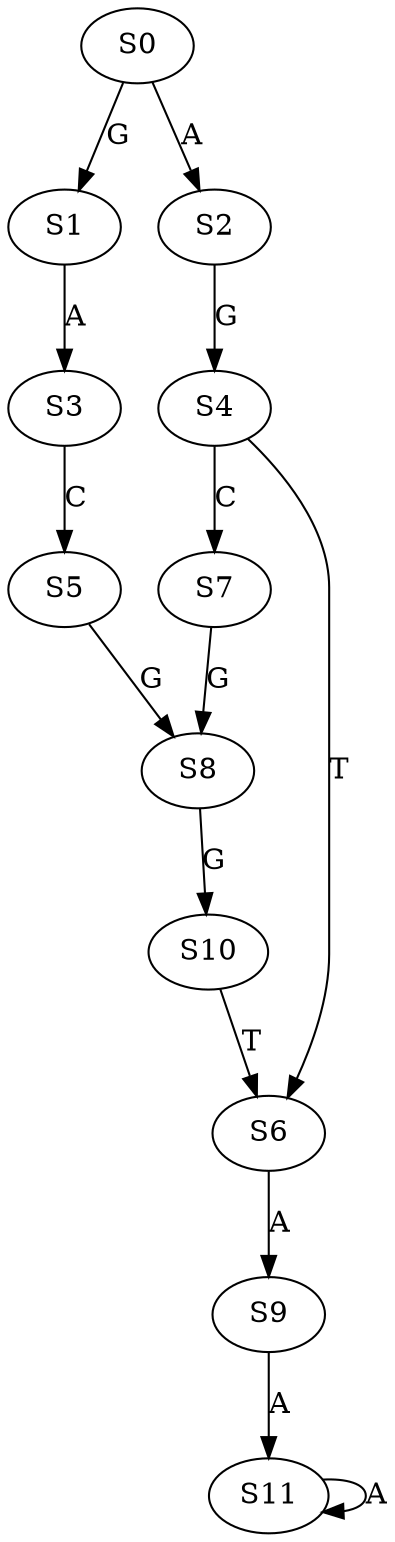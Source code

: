 strict digraph  {
	S0 -> S1 [ label = G ];
	S0 -> S2 [ label = A ];
	S1 -> S3 [ label = A ];
	S2 -> S4 [ label = G ];
	S3 -> S5 [ label = C ];
	S4 -> S6 [ label = T ];
	S4 -> S7 [ label = C ];
	S5 -> S8 [ label = G ];
	S6 -> S9 [ label = A ];
	S7 -> S8 [ label = G ];
	S8 -> S10 [ label = G ];
	S9 -> S11 [ label = A ];
	S10 -> S6 [ label = T ];
	S11 -> S11 [ label = A ];
}
